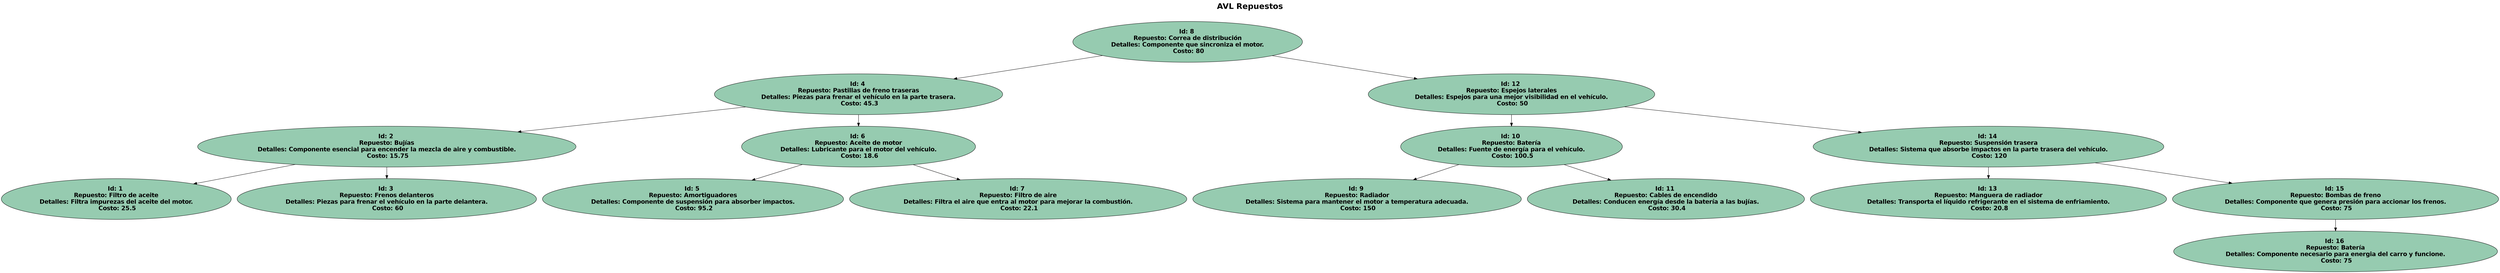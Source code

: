 digraph G {
label = "AVL Repuestos

";

labelloc = "t";
fontsize = 24;
fontname = "Helvetica-Bold";
 8 [label="Id: 8 \n Repuesto: Correa de distribución \n Detalles: Componente que sincroniza el motor. \n Costo: 80"        style="filled" fillcolor="#96cbb0" fontname="Helvetica-Bold" fontsize = 18];
  8 -> 4;
 4 [label="Id: 4 \n Repuesto: Pastillas de freno traseras \n Detalles: Piezas para frenar el vehículo en la parte trasera. \n Costo: 45.3"        style="filled" fillcolor="#96cbb0" fontname="Helvetica-Bold" fontsize = 18];
  4 -> 2;
 2 [label="Id: 2 \n Repuesto: Bujías \n Detalles: Componente esencial para encender la mezcla de aire y combustible. \n Costo: 15.75"        style="filled" fillcolor="#96cbb0" fontname="Helvetica-Bold" fontsize = 18];
  2 -> 1;
 1 [label="Id: 1 \n Repuesto: Filtro de aceite \n Detalles: Filtra impurezas del aceite del motor. \n Costo: 25.5"        style="filled" fillcolor="#96cbb0" fontname="Helvetica-Bold" fontsize = 18];
  2 -> 3;
 3 [label="Id: 3 \n Repuesto: Frenos delanteros \n Detalles: Piezas para frenar el vehículo en la parte delantera. \n Costo: 60"        style="filled" fillcolor="#96cbb0" fontname="Helvetica-Bold" fontsize = 18];
  4 -> 6;
 6 [label="Id: 6 \n Repuesto: Aceite de motor \n Detalles: Lubricante para el motor del vehículo. \n Costo: 18.6"        style="filled" fillcolor="#96cbb0" fontname="Helvetica-Bold" fontsize = 18];
  6 -> 5;
 5 [label="Id: 5 \n Repuesto: Amortiguadores \n Detalles: Componente de suspensión para absorber impactos. \n Costo: 95.2"        style="filled" fillcolor="#96cbb0" fontname="Helvetica-Bold" fontsize = 18];
  6 -> 7;
 7 [label="Id: 7 \n Repuesto: Filtro de aire \n Detalles: Filtra el aire que entra al motor para mejorar la combustión. \n Costo: 22.1"        style="filled" fillcolor="#96cbb0" fontname="Helvetica-Bold" fontsize = 18];
  8 -> 12;
 12 [label="Id: 12 \n Repuesto: Espejos laterales \n Detalles: Espejos para una mejor visibilidad en el vehículo. \n Costo: 50"        style="filled" fillcolor="#96cbb0" fontname="Helvetica-Bold" fontsize = 18];
  12 -> 10;
 10 [label="Id: 10 \n Repuesto: Batería \n Detalles: Fuente de energía para el vehículo. \n Costo: 100.5"        style="filled" fillcolor="#96cbb0" fontname="Helvetica-Bold" fontsize = 18];
  10 -> 9;
 9 [label="Id: 9 \n Repuesto: Radiador \n Detalles: Sistema para mantener el motor a temperatura adecuada. \n Costo: 150"        style="filled" fillcolor="#96cbb0" fontname="Helvetica-Bold" fontsize = 18];
  10 -> 11;
 11 [label="Id: 11 \n Repuesto: Cables de encendido \n Detalles: Conducen energía desde la batería a las bujías. \n Costo: 30.4"        style="filled" fillcolor="#96cbb0" fontname="Helvetica-Bold" fontsize = 18];
  12 -> 14;
 14 [label="Id: 14 \n Repuesto: Suspensión trasera \n Detalles: Sistema que absorbe impactos en la parte trasera del vehículo. \n Costo: 120"        style="filled" fillcolor="#96cbb0" fontname="Helvetica-Bold" fontsize = 18];
  14 -> 13;
 13 [label="Id: 13 \n Repuesto: Manguera de radiador \n Detalles: Transporta el líquido refrigerante en el sistema de enfriamiento. \n Costo: 20.8"        style="filled" fillcolor="#96cbb0" fontname="Helvetica-Bold" fontsize = 18];
  14 -> 15;
 15 [label="Id: 15 \n Repuesto: Bombas de freno \n Detalles: Componente que genera presión para accionar los frenos. \n Costo: 75"        style="filled" fillcolor="#96cbb0" fontname="Helvetica-Bold" fontsize = 18];
  15 -> 16;
 16 [label="Id: 16 \n Repuesto: Batería \n Detalles: Componente necesario para energia del carro y funcione. \n Costo: 75"        style="filled" fillcolor="#96cbb0" fontname="Helvetica-Bold" fontsize = 18];
}
